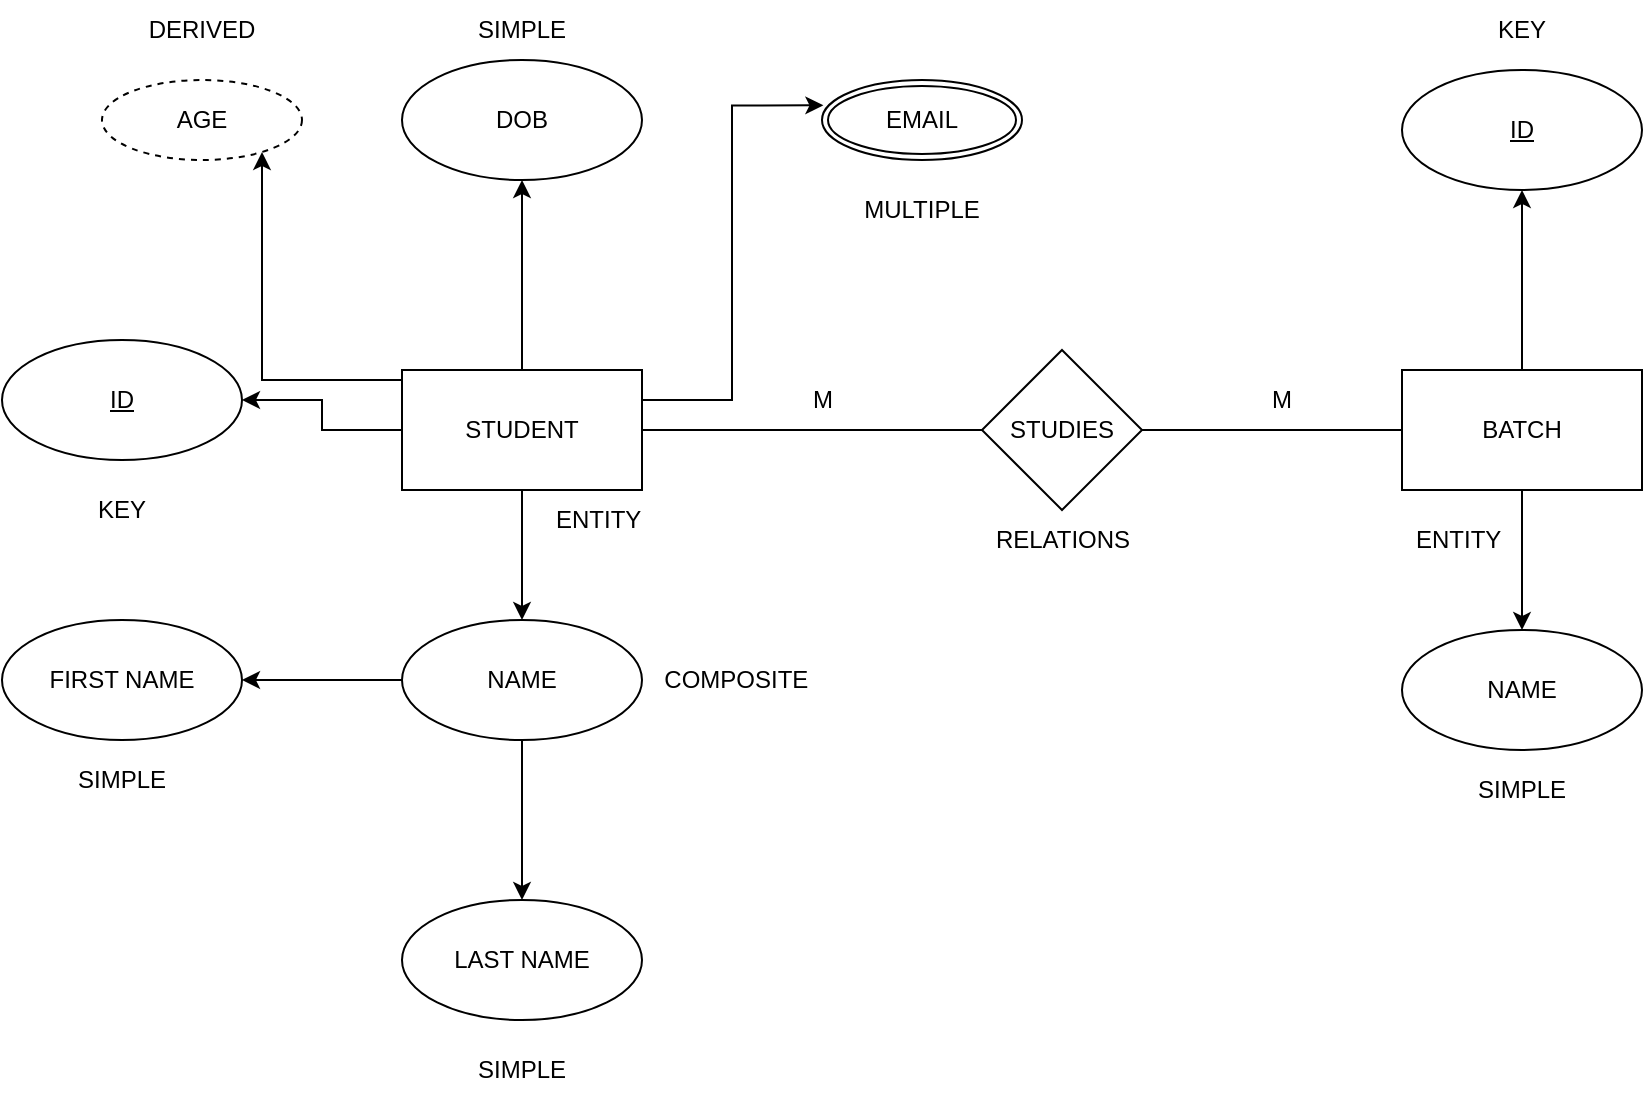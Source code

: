 <mxfile version="20.1.0" type="device"><diagram id="tPrqXlPoGdnVtifZdIB4" name="Page-1"><mxGraphModel dx="782" dy="1494" grid="1" gridSize="10" guides="1" tooltips="1" connect="1" arrows="1" fold="1" page="1" pageScale="1" pageWidth="850" pageHeight="1100" math="0" shadow="0"><root><mxCell id="0"/><mxCell id="1" parent="0"/><mxCell id="Ppy3x6agT_xqThWE570D-3" value="" style="edgeStyle=orthogonalEdgeStyle;rounded=0;orthogonalLoop=1;jettySize=auto;html=1;" edge="1" parent="1" source="Ppy3x6agT_xqThWE570D-1" target="Ppy3x6agT_xqThWE570D-2"><mxGeometry relative="1" as="geometry"/></mxCell><mxCell id="Ppy3x6agT_xqThWE570D-11" value="" style="edgeStyle=orthogonalEdgeStyle;rounded=0;orthogonalLoop=1;jettySize=auto;html=1;" edge="1" parent="1" source="Ppy3x6agT_xqThWE570D-1" target="Ppy3x6agT_xqThWE570D-10"><mxGeometry relative="1" as="geometry"/></mxCell><mxCell id="Ppy3x6agT_xqThWE570D-14" value="" style="edgeStyle=orthogonalEdgeStyle;rounded=0;orthogonalLoop=1;jettySize=auto;html=1;" edge="1" parent="1" source="Ppy3x6agT_xqThWE570D-1" target="Ppy3x6agT_xqThWE570D-13"><mxGeometry relative="1" as="geometry"/></mxCell><mxCell id="Ppy3x6agT_xqThWE570D-16" value="" style="edgeStyle=orthogonalEdgeStyle;rounded=0;orthogonalLoop=1;jettySize=auto;html=1;" edge="1" parent="1" source="Ppy3x6agT_xqThWE570D-1" target="Ppy3x6agT_xqThWE570D-15"><mxGeometry relative="1" as="geometry"><Array as="points"><mxPoint x="140" y="110"/></Array></mxGeometry></mxCell><mxCell id="Ppy3x6agT_xqThWE570D-19" style="edgeStyle=orthogonalEdgeStyle;rounded=0;orthogonalLoop=1;jettySize=auto;html=1;exitX=1;exitY=0.25;exitDx=0;exitDy=0;entryX=0.007;entryY=0.317;entryDx=0;entryDy=0;entryPerimeter=0;" edge="1" parent="1" source="Ppy3x6agT_xqThWE570D-1" target="Ppy3x6agT_xqThWE570D-17"><mxGeometry relative="1" as="geometry"/></mxCell><mxCell id="Ppy3x6agT_xqThWE570D-1" value="STUDENT" style="rounded=0;whiteSpace=wrap;html=1;" vertex="1" parent="1"><mxGeometry x="210" y="105" width="120" height="60" as="geometry"/></mxCell><mxCell id="Ppy3x6agT_xqThWE570D-5" value="" style="edgeStyle=orthogonalEdgeStyle;rounded=0;orthogonalLoop=1;jettySize=auto;html=1;" edge="1" parent="1" source="Ppy3x6agT_xqThWE570D-2" target="Ppy3x6agT_xqThWE570D-4"><mxGeometry relative="1" as="geometry"/></mxCell><mxCell id="Ppy3x6agT_xqThWE570D-7" value="" style="edgeStyle=orthogonalEdgeStyle;rounded=0;orthogonalLoop=1;jettySize=auto;html=1;" edge="1" parent="1" source="Ppy3x6agT_xqThWE570D-2" target="Ppy3x6agT_xqThWE570D-6"><mxGeometry relative="1" as="geometry"/></mxCell><mxCell id="Ppy3x6agT_xqThWE570D-2" value="NAME" style="ellipse;whiteSpace=wrap;html=1;rounded=0;" vertex="1" parent="1"><mxGeometry x="210" y="230" width="120" height="60" as="geometry"/></mxCell><mxCell id="Ppy3x6agT_xqThWE570D-4" value="FIRST NAME" style="ellipse;whiteSpace=wrap;html=1;rounded=0;" vertex="1" parent="1"><mxGeometry x="10" y="230" width="120" height="60" as="geometry"/></mxCell><mxCell id="Ppy3x6agT_xqThWE570D-6" value="LAST NAME" style="ellipse;whiteSpace=wrap;html=1;rounded=0;" vertex="1" parent="1"><mxGeometry x="210" y="370" width="120" height="60" as="geometry"/></mxCell><mxCell id="Ppy3x6agT_xqThWE570D-10" value="&lt;u&gt;ID&lt;/u&gt;" style="ellipse;whiteSpace=wrap;html=1;rounded=0;" vertex="1" parent="1"><mxGeometry x="10" y="90" width="120" height="60" as="geometry"/></mxCell><mxCell id="Ppy3x6agT_xqThWE570D-13" value="DOB" style="ellipse;whiteSpace=wrap;html=1;rounded=0;" vertex="1" parent="1"><mxGeometry x="210" y="-50" width="120" height="60" as="geometry"/></mxCell><mxCell id="Ppy3x6agT_xqThWE570D-15" value="AGE" style="ellipse;whiteSpace=wrap;html=1;align=center;dashed=1;" vertex="1" parent="1"><mxGeometry x="60" y="-40" width="100" height="40" as="geometry"/></mxCell><mxCell id="Ppy3x6agT_xqThWE570D-17" value="EMAIL" style="ellipse;shape=doubleEllipse;margin=3;whiteSpace=wrap;html=1;align=center;" vertex="1" parent="1"><mxGeometry x="420" y="-40" width="100" height="40" as="geometry"/></mxCell><mxCell id="Ppy3x6agT_xqThWE570D-20" value="&amp;nbsp; &amp;nbsp; &amp;nbsp; &amp;nbsp; &amp;nbsp; &amp;nbsp; &amp;nbsp;COMPOSITE" style="text;html=1;align=center;verticalAlign=middle;resizable=0;points=[];autosize=1;strokeColor=none;fillColor=none;" vertex="1" parent="1"><mxGeometry x="285" y="245" width="140" height="30" as="geometry"/></mxCell><mxCell id="Ppy3x6agT_xqThWE570D-24" value="KEY" style="text;html=1;strokeColor=none;fillColor=none;align=center;verticalAlign=middle;whiteSpace=wrap;rounded=0;" vertex="1" parent="1"><mxGeometry x="40" y="160" width="60" height="30" as="geometry"/></mxCell><mxCell id="Ppy3x6agT_xqThWE570D-25" value="DERIVED" style="text;html=1;strokeColor=none;fillColor=none;align=center;verticalAlign=middle;whiteSpace=wrap;rounded=0;" vertex="1" parent="1"><mxGeometry x="80" y="-80" width="60" height="30" as="geometry"/></mxCell><mxCell id="Ppy3x6agT_xqThWE570D-26" value="MULTIPLE" style="text;html=1;strokeColor=none;fillColor=none;align=center;verticalAlign=middle;whiteSpace=wrap;rounded=0;" vertex="1" parent="1"><mxGeometry x="440" y="10" width="60" height="30" as="geometry"/></mxCell><mxCell id="Ppy3x6agT_xqThWE570D-32" value="" style="edgeStyle=orthogonalEdgeStyle;rounded=0;orthogonalLoop=1;jettySize=auto;html=1;" edge="1" parent="1" source="Ppy3x6agT_xqThWE570D-27" target="Ppy3x6agT_xqThWE570D-31"><mxGeometry relative="1" as="geometry"/></mxCell><mxCell id="Ppy3x6agT_xqThWE570D-34" value="" style="edgeStyle=orthogonalEdgeStyle;rounded=0;orthogonalLoop=1;jettySize=auto;html=1;" edge="1" parent="1" source="Ppy3x6agT_xqThWE570D-27" target="Ppy3x6agT_xqThWE570D-33"><mxGeometry relative="1" as="geometry"/></mxCell><mxCell id="Ppy3x6agT_xqThWE570D-27" value="BATCH" style="rounded=0;whiteSpace=wrap;html=1;" vertex="1" parent="1"><mxGeometry x="710" y="105" width="120" height="60" as="geometry"/></mxCell><mxCell id="Ppy3x6agT_xqThWE570D-28" value="ENTITY&amp;nbsp;" style="text;html=1;strokeColor=none;fillColor=none;align=center;verticalAlign=middle;whiteSpace=wrap;rounded=0;" vertex="1" parent="1"><mxGeometry x="280" y="165" width="60" height="30" as="geometry"/></mxCell><mxCell id="Ppy3x6agT_xqThWE570D-30" value="STUDIES" style="rhombus;whiteSpace=wrap;html=1;" vertex="1" parent="1"><mxGeometry x="500" y="95" width="80" height="80" as="geometry"/></mxCell><mxCell id="Ppy3x6agT_xqThWE570D-31" value="NAME" style="ellipse;whiteSpace=wrap;html=1;rounded=0;" vertex="1" parent="1"><mxGeometry x="710" y="235" width="120" height="60" as="geometry"/></mxCell><mxCell id="Ppy3x6agT_xqThWE570D-33" value="&lt;u&gt;ID&lt;/u&gt;" style="ellipse;whiteSpace=wrap;html=1;rounded=0;" vertex="1" parent="1"><mxGeometry x="710" y="-45" width="120" height="60" as="geometry"/></mxCell><mxCell id="Ppy3x6agT_xqThWE570D-36" value="" style="endArrow=none;html=1;rounded=0;exitX=1;exitY=0.5;exitDx=0;exitDy=0;entryX=0;entryY=0.5;entryDx=0;entryDy=0;" edge="1" parent="1" source="Ppy3x6agT_xqThWE570D-30" target="Ppy3x6agT_xqThWE570D-27"><mxGeometry width="50" height="50" relative="1" as="geometry"><mxPoint x="470" y="70" as="sourcePoint"/><mxPoint x="520" y="20" as="targetPoint"/></mxGeometry></mxCell><mxCell id="Ppy3x6agT_xqThWE570D-37" value="" style="endArrow=none;html=1;rounded=0;entryX=0;entryY=0.5;entryDx=0;entryDy=0;exitX=1;exitY=0.5;exitDx=0;exitDy=0;" edge="1" parent="1" source="Ppy3x6agT_xqThWE570D-1" target="Ppy3x6agT_xqThWE570D-30"><mxGeometry width="50" height="50" relative="1" as="geometry"><mxPoint x="470" y="70" as="sourcePoint"/><mxPoint x="520" y="20" as="targetPoint"/></mxGeometry></mxCell><mxCell id="Ppy3x6agT_xqThWE570D-38" value="M" style="text;html=1;strokeColor=none;fillColor=none;align=center;verticalAlign=middle;whiteSpace=wrap;rounded=0;" vertex="1" parent="1"><mxGeometry x="620" y="105" width="60" height="30" as="geometry"/></mxCell><mxCell id="Ppy3x6agT_xqThWE570D-39" value="M" style="text;html=1;align=center;verticalAlign=middle;resizable=0;points=[];autosize=1;strokeColor=none;fillColor=none;" vertex="1" parent="1"><mxGeometry x="405" y="105" width="30" height="30" as="geometry"/></mxCell><mxCell id="Ppy3x6agT_xqThWE570D-40" value="ENTITY&amp;nbsp;" style="text;html=1;strokeColor=none;fillColor=none;align=center;verticalAlign=middle;whiteSpace=wrap;rounded=0;" vertex="1" parent="1"><mxGeometry x="710" y="175" width="60" height="30" as="geometry"/></mxCell><mxCell id="Ppy3x6agT_xqThWE570D-41" value="SIMPLE" style="text;html=1;strokeColor=none;fillColor=none;align=center;verticalAlign=middle;whiteSpace=wrap;rounded=0;" vertex="1" parent="1"><mxGeometry x="40" y="295" width="60" height="30" as="geometry"/></mxCell><mxCell id="Ppy3x6agT_xqThWE570D-42" value="SIMPLE" style="text;html=1;strokeColor=none;fillColor=none;align=center;verticalAlign=middle;whiteSpace=wrap;rounded=0;" vertex="1" parent="1"><mxGeometry x="240" y="440" width="60" height="30" as="geometry"/></mxCell><mxCell id="Ppy3x6agT_xqThWE570D-43" value="SIMPLE" style="text;html=1;strokeColor=none;fillColor=none;align=center;verticalAlign=middle;whiteSpace=wrap;rounded=0;" vertex="1" parent="1"><mxGeometry x="240" y="-80" width="60" height="30" as="geometry"/></mxCell><mxCell id="Ppy3x6agT_xqThWE570D-44" value="SIMPLE" style="text;html=1;strokeColor=none;fillColor=none;align=center;verticalAlign=middle;whiteSpace=wrap;rounded=0;" vertex="1" parent="1"><mxGeometry x="740" y="300" width="60" height="30" as="geometry"/></mxCell><mxCell id="Ppy3x6agT_xqThWE570D-45" value="KEY" style="text;html=1;strokeColor=none;fillColor=none;align=center;verticalAlign=middle;whiteSpace=wrap;rounded=0;" vertex="1" parent="1"><mxGeometry x="740" y="-80" width="60" height="30" as="geometry"/></mxCell><mxCell id="Ppy3x6agT_xqThWE570D-46" value="RELATIONS" style="text;html=1;align=center;verticalAlign=middle;resizable=0;points=[];autosize=1;strokeColor=none;fillColor=none;" vertex="1" parent="1"><mxGeometry x="495" y="175" width="90" height="30" as="geometry"/></mxCell></root></mxGraphModel></diagram></mxfile>